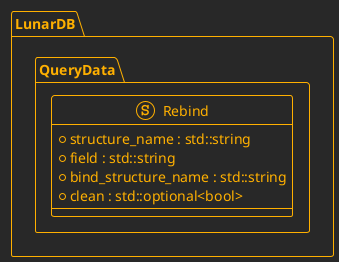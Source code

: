 @startuml Rebind
!theme crt-amber

namespace LunarDB.QueryData {

struct Rebind {
    + structure_name : std::string
    + field : std::string
    + bind_structure_name : std::string
    + clean : std::optional<bool>
}

}

@enduml
